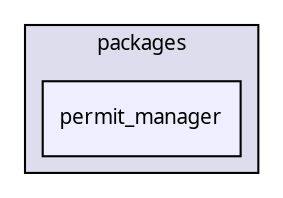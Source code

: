 digraph "packages/permit/packages/permit_manager/" {
  compound=true
  node [ fontsize="10", fontname="FreeSans.ttf"];
  edge [ labelfontsize="10", labelfontname="FreeSans.ttf"];
  subgraph clusterdir_ba817ab0780f95827f843ef49f61c250 {
    graph [ bgcolor="#ddddee", pencolor="black", label="packages" fontname="FreeSans.ttf", fontsize="10", URL="dir_ba817ab0780f95827f843ef49f61c250.html"]
  dir_c41ade7a9ce5f8fdac84b6e2ae95db71 [shape=box, label="permit_manager", style="filled", fillcolor="#eeeeff", pencolor="black", URL="dir_c41ade7a9ce5f8fdac84b6e2ae95db71.html"];
  }
}
